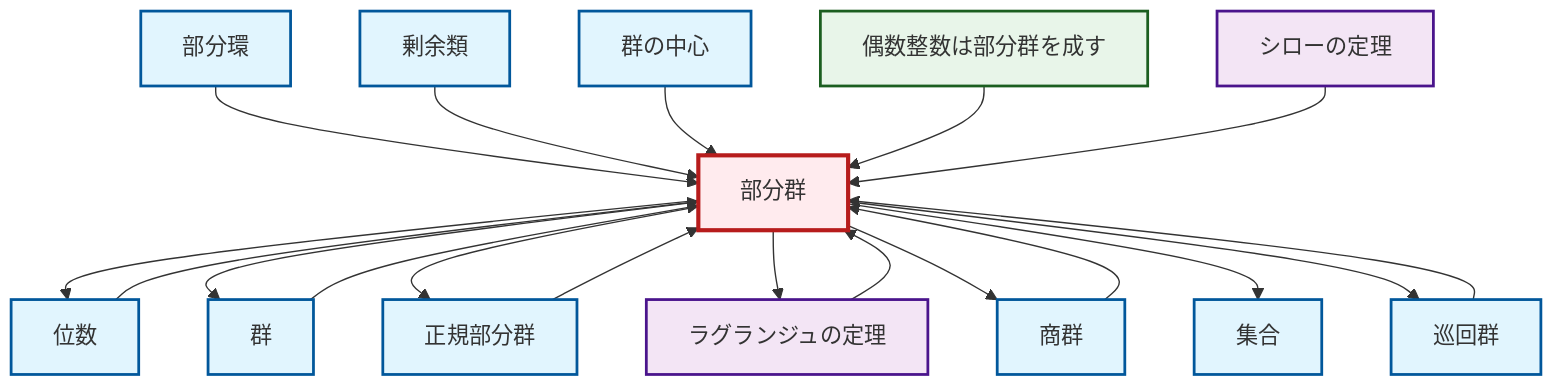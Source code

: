 graph TD
    classDef definition fill:#e1f5fe,stroke:#01579b,stroke-width:2px
    classDef theorem fill:#f3e5f5,stroke:#4a148c,stroke-width:2px
    classDef axiom fill:#fff3e0,stroke:#e65100,stroke-width:2px
    classDef example fill:#e8f5e9,stroke:#1b5e20,stroke-width:2px
    classDef current fill:#ffebee,stroke:#b71c1c,stroke-width:3px
    def-coset["剰余類"]:::definition
    def-order["位数"]:::definition
    thm-lagrange["ラグランジュの定理"]:::theorem
    def-subring["部分環"]:::definition
    ex-even-integers-subgroup["偶数整数は部分群を成す"]:::example
    def-set["集合"]:::definition
    thm-sylow["シローの定理"]:::theorem
    def-subgroup["部分群"]:::definition
    def-cyclic-group["巡回群"]:::definition
    def-group["群"]:::definition
    def-normal-subgroup["正規部分群"]:::definition
    def-quotient-group["商群"]:::definition
    def-center-of-group["群の中心"]:::definition
    def-subring --> def-subgroup
    def-subgroup --> def-order
    def-subgroup --> def-group
    def-quotient-group --> def-subgroup
    def-coset --> def-subgroup
    def-subgroup --> def-normal-subgroup
    def-subgroup --> thm-lagrange
    def-order --> def-subgroup
    def-subgroup --> def-quotient-group
    def-normal-subgroup --> def-subgroup
    def-center-of-group --> def-subgroup
    def-subgroup --> def-set
    def-group --> def-subgroup
    def-subgroup --> def-cyclic-group
    ex-even-integers-subgroup --> def-subgroup
    thm-sylow --> def-subgroup
    thm-lagrange --> def-subgroup
    def-cyclic-group --> def-subgroup
    class def-subgroup current